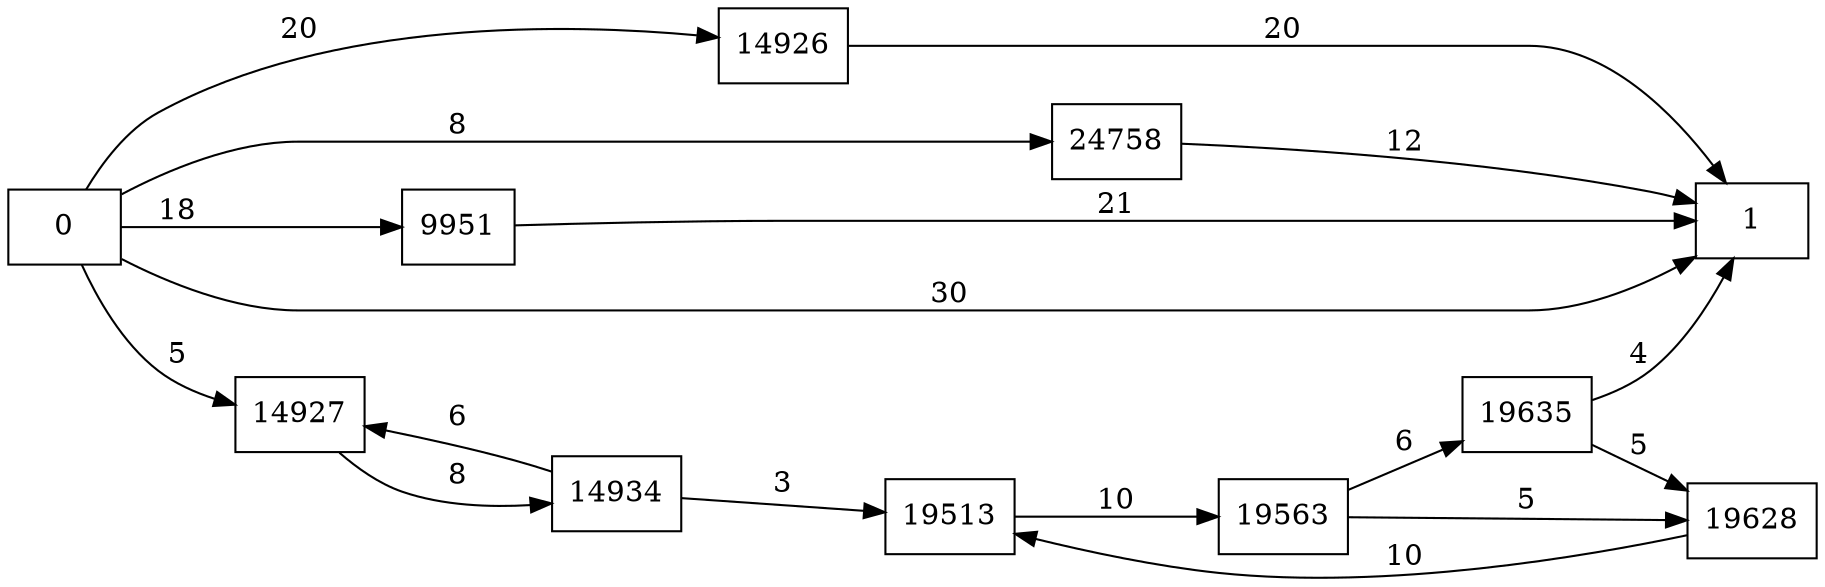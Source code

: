 digraph {
	graph [rankdir=LR]
	node [shape=rectangle]
	9951 -> 1 [label=21]
	14926 -> 1 [label=20]
	14927 -> 14934 [label=8]
	14934 -> 14927 [label=6]
	14934 -> 19513 [label=3]
	19513 -> 19563 [label=10]
	19563 -> 19628 [label=5]
	19563 -> 19635 [label=6]
	19628 -> 19513 [label=10]
	19635 -> 19628 [label=5]
	19635 -> 1 [label=4]
	24758 -> 1 [label=12]
	0 -> 14927 [label=5]
	0 -> 1 [label=30]
	0 -> 9951 [label=18]
	0 -> 14926 [label=20]
	0 -> 24758 [label=8]
}
